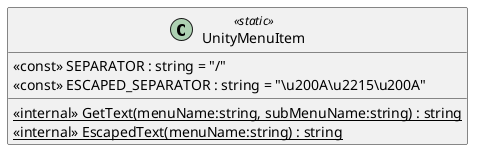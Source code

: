 @startuml
class UnityMenuItem <<static>> {
    <<internal>> {static} GetText(menuName:string, subMenuName:string) : string
    <<internal>> {static} EscapedText(menuName:string) : string
    <<const>> SEPARATOR : string = "/"
    <<const>> ESCAPED_SEPARATOR : string = "\u200A\u2215\u200A"
}
@enduml
